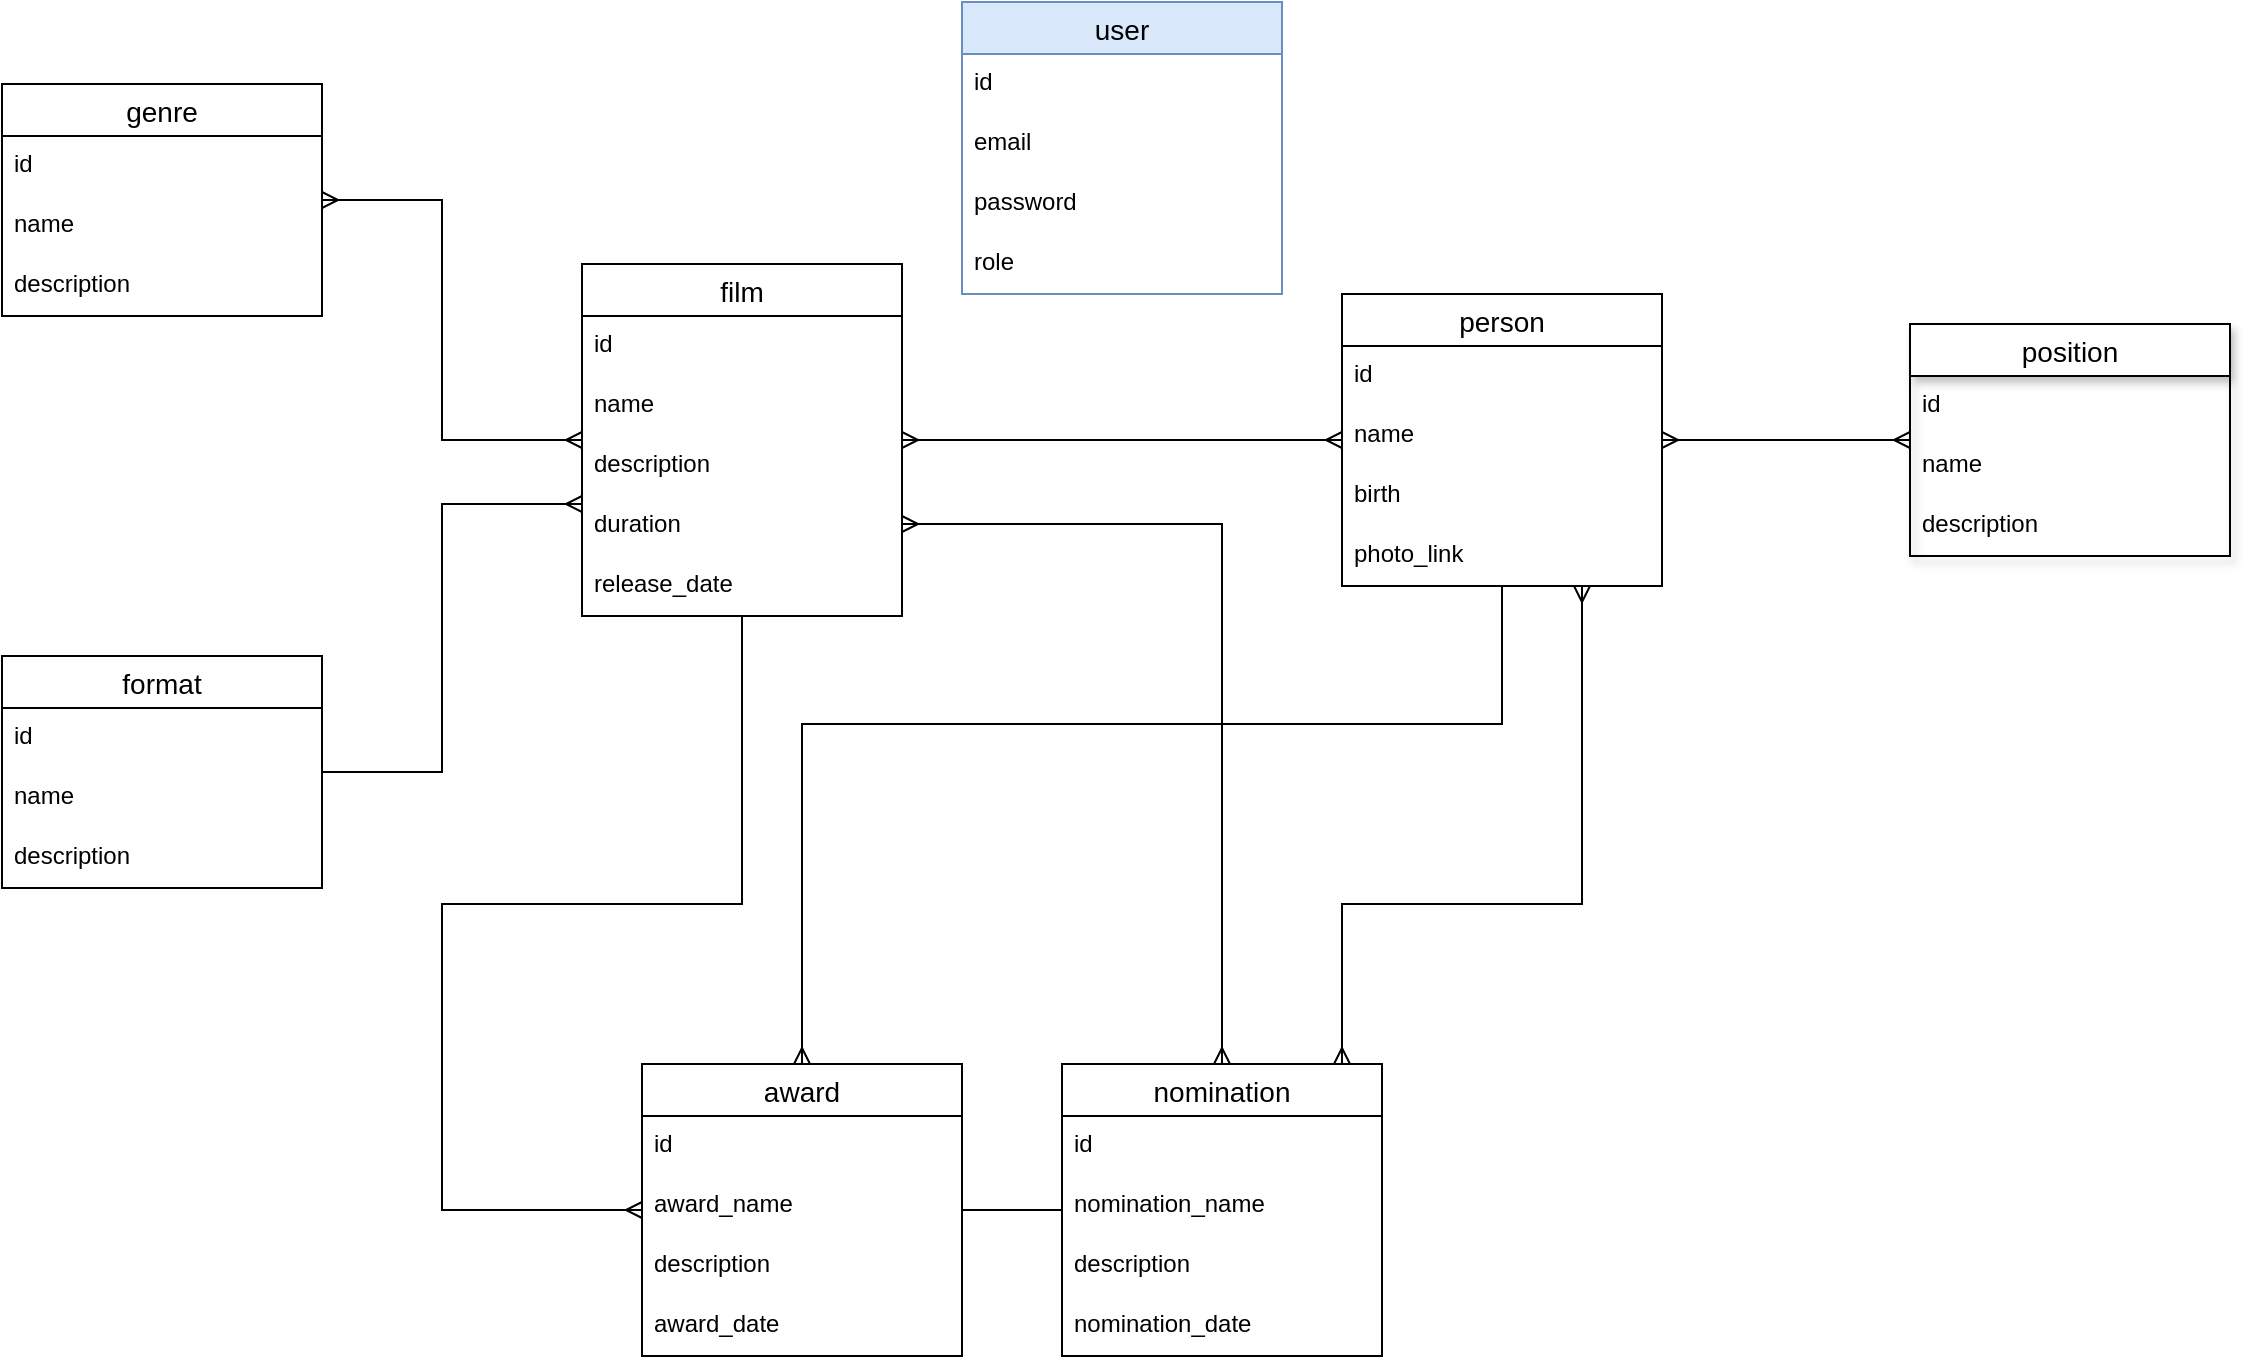 <mxfile version="22.1.21" type="github">
  <diagram id="WFGlLTUVDWMmcMtbEys1" name="Страница — 1">
    <mxGraphModel dx="2808" dy="901" grid="1" gridSize="10" guides="1" tooltips="1" connect="1" arrows="1" fold="1" page="1" pageScale="1" pageWidth="1169" pageHeight="827" math="0" shadow="0">
      <root>
        <mxCell id="0" />
        <mxCell id="1" parent="0" />
        <mxCell id="A57rLJl0fPEAsYlIMpL4-1" style="edgeStyle=orthogonalEdgeStyle;rounded=0;orthogonalLoop=1;jettySize=auto;html=1;endArrow=ERmany;endFill=0;startArrow=ERmany;startFill=0;" edge="1" parent="1" source="72AUuOIsSFaa7K1JT3fi-41" target="72AUuOIsSFaa7K1JT3fi-52">
          <mxGeometry relative="1" as="geometry" />
        </mxCell>
        <mxCell id="A57rLJl0fPEAsYlIMpL4-5" style="edgeStyle=orthogonalEdgeStyle;rounded=0;orthogonalLoop=1;jettySize=auto;html=1;endArrow=ERmany;endFill=0;" edge="1" parent="1" source="72AUuOIsSFaa7K1JT3fi-41" target="72AUuOIsSFaa7K1JT3fi-59">
          <mxGeometry relative="1" as="geometry">
            <Array as="points">
              <mxPoint x="-160" y="480" />
              <mxPoint x="-310" y="480" />
            </Array>
          </mxGeometry>
        </mxCell>
        <mxCell id="A57rLJl0fPEAsYlIMpL4-7" style="edgeStyle=orthogonalEdgeStyle;rounded=0;orthogonalLoop=1;jettySize=auto;html=1;startArrow=ERmany;startFill=0;endArrow=ERmany;endFill=0;" edge="1" parent="1" source="72AUuOIsSFaa7K1JT3fi-41" target="72AUuOIsSFaa7K1JT3fi-66">
          <mxGeometry relative="1" as="geometry">
            <Array as="points">
              <mxPoint x="80" y="290" />
            </Array>
          </mxGeometry>
        </mxCell>
        <mxCell id="72AUuOIsSFaa7K1JT3fi-41" value="film" style="swimlane;fontStyle=0;childLayout=stackLayout;horizontal=1;startSize=26;horizontalStack=0;resizeParent=1;resizeParentMax=0;resizeLast=0;collapsible=1;marginBottom=0;align=center;fontSize=14;" parent="1" vertex="1">
          <mxGeometry x="-240" y="160" width="160" height="176" as="geometry" />
        </mxCell>
        <mxCell id="72AUuOIsSFaa7K1JT3fi-42" value="id" style="text;strokeColor=none;fillColor=none;spacingLeft=4;spacingRight=4;overflow=hidden;rotatable=0;points=[[0,0.5],[1,0.5]];portConstraint=eastwest;fontSize=12;" parent="72AUuOIsSFaa7K1JT3fi-41" vertex="1">
          <mxGeometry y="26" width="160" height="30" as="geometry" />
        </mxCell>
        <mxCell id="72AUuOIsSFaa7K1JT3fi-43" value="name" style="text;strokeColor=none;fillColor=none;spacingLeft=4;spacingRight=4;overflow=hidden;rotatable=0;points=[[0,0.5],[1,0.5]];portConstraint=eastwest;fontSize=12;" parent="72AUuOIsSFaa7K1JT3fi-41" vertex="1">
          <mxGeometry y="56" width="160" height="30" as="geometry" />
        </mxCell>
        <mxCell id="72AUuOIsSFaa7K1JT3fi-45" value="description" style="text;strokeColor=none;fillColor=none;spacingLeft=4;spacingRight=4;overflow=hidden;rotatable=0;points=[[0,0.5],[1,0.5]];portConstraint=eastwest;fontSize=12;" parent="72AUuOIsSFaa7K1JT3fi-41" vertex="1">
          <mxGeometry y="86" width="160" height="30" as="geometry" />
        </mxCell>
        <mxCell id="72AUuOIsSFaa7K1JT3fi-46" value="duration" style="text;strokeColor=none;fillColor=none;spacingLeft=4;spacingRight=4;overflow=hidden;rotatable=0;points=[[0,0.5],[1,0.5]];portConstraint=eastwest;fontSize=12;" parent="72AUuOIsSFaa7K1JT3fi-41" vertex="1">
          <mxGeometry y="116" width="160" height="30" as="geometry" />
        </mxCell>
        <mxCell id="72AUuOIsSFaa7K1JT3fi-47" value="release_date" style="text;strokeColor=none;fillColor=none;spacingLeft=4;spacingRight=4;overflow=hidden;rotatable=0;points=[[0,0.5],[1,0.5]];portConstraint=eastwest;fontSize=12;" parent="72AUuOIsSFaa7K1JT3fi-41" vertex="1">
          <mxGeometry y="146" width="160" height="30" as="geometry" />
        </mxCell>
        <mxCell id="A57rLJl0fPEAsYlIMpL4-8" style="edgeStyle=orthogonalEdgeStyle;rounded=0;orthogonalLoop=1;jettySize=auto;html=1;endArrow=ERmany;endFill=0;startArrow=ERmany;startFill=0;" edge="1" parent="1" source="72AUuOIsSFaa7K1JT3fi-52" target="v2NLDsrCaSxPrW_DJmIN-7">
          <mxGeometry relative="1" as="geometry" />
        </mxCell>
        <mxCell id="A57rLJl0fPEAsYlIMpL4-9" style="edgeStyle=orthogonalEdgeStyle;rounded=0;orthogonalLoop=1;jettySize=auto;html=1;endArrow=ERmany;endFill=0;" edge="1" parent="1" source="72AUuOIsSFaa7K1JT3fi-52" target="72AUuOIsSFaa7K1JT3fi-59">
          <mxGeometry relative="1" as="geometry">
            <Array as="points">
              <mxPoint x="220" y="390" />
              <mxPoint x="-130" y="390" />
            </Array>
          </mxGeometry>
        </mxCell>
        <mxCell id="72AUuOIsSFaa7K1JT3fi-52" value="person" style="swimlane;fontStyle=0;childLayout=stackLayout;horizontal=1;startSize=26;horizontalStack=0;resizeParent=1;resizeParentMax=0;resizeLast=0;collapsible=1;marginBottom=0;align=center;fontSize=14;" parent="1" vertex="1">
          <mxGeometry x="140" y="175" width="160" height="146" as="geometry" />
        </mxCell>
        <mxCell id="72AUuOIsSFaa7K1JT3fi-53" value="id&#xa;" style="text;strokeColor=none;fillColor=none;spacingLeft=4;spacingRight=4;overflow=hidden;rotatable=0;points=[[0,0.5],[1,0.5]];portConstraint=eastwest;fontSize=12;" parent="72AUuOIsSFaa7K1JT3fi-52" vertex="1">
          <mxGeometry y="26" width="160" height="30" as="geometry" />
        </mxCell>
        <mxCell id="72AUuOIsSFaa7K1JT3fi-54" value="name" style="text;strokeColor=none;fillColor=none;spacingLeft=4;spacingRight=4;overflow=hidden;rotatable=0;points=[[0,0.5],[1,0.5]];portConstraint=eastwest;fontSize=12;" parent="72AUuOIsSFaa7K1JT3fi-52" vertex="1">
          <mxGeometry y="56" width="160" height="30" as="geometry" />
        </mxCell>
        <mxCell id="q8v2dyt_qqpIm4B7hLWp-4" value="birth" style="text;strokeColor=none;fillColor=none;spacingLeft=4;spacingRight=4;overflow=hidden;rotatable=0;points=[[0,0.5],[1,0.5]];portConstraint=eastwest;fontSize=12;" parent="72AUuOIsSFaa7K1JT3fi-52" vertex="1">
          <mxGeometry y="86" width="160" height="30" as="geometry" />
        </mxCell>
        <mxCell id="72AUuOIsSFaa7K1JT3fi-55" value="photo_link" style="text;strokeColor=none;fillColor=none;spacingLeft=4;spacingRight=4;overflow=hidden;rotatable=0;points=[[0,0.5],[1,0.5]];portConstraint=eastwest;fontSize=12;" parent="72AUuOIsSFaa7K1JT3fi-52" vertex="1">
          <mxGeometry y="116" width="160" height="30" as="geometry" />
        </mxCell>
        <mxCell id="A57rLJl0fPEAsYlIMpL4-6" style="edgeStyle=orthogonalEdgeStyle;rounded=0;orthogonalLoop=1;jettySize=auto;html=1;endArrow=none;endFill=0;" edge="1" parent="1" source="72AUuOIsSFaa7K1JT3fi-59" target="72AUuOIsSFaa7K1JT3fi-66">
          <mxGeometry relative="1" as="geometry" />
        </mxCell>
        <mxCell id="72AUuOIsSFaa7K1JT3fi-59" value="award" style="swimlane;fontStyle=0;childLayout=stackLayout;horizontal=1;startSize=26;horizontalStack=0;resizeParent=1;resizeParentMax=0;resizeLast=0;collapsible=1;marginBottom=0;align=center;fontSize=14;" parent="1" vertex="1">
          <mxGeometry x="-210" y="560" width="160" height="146" as="geometry" />
        </mxCell>
        <mxCell id="72AUuOIsSFaa7K1JT3fi-60" value="id" style="text;strokeColor=none;fillColor=none;spacingLeft=4;spacingRight=4;overflow=hidden;rotatable=0;points=[[0,0.5],[1,0.5]];portConstraint=eastwest;fontSize=12;" parent="72AUuOIsSFaa7K1JT3fi-59" vertex="1">
          <mxGeometry y="26" width="160" height="30" as="geometry" />
        </mxCell>
        <mxCell id="72AUuOIsSFaa7K1JT3fi-61" value="award_name" style="text;strokeColor=none;fillColor=none;spacingLeft=4;spacingRight=4;overflow=hidden;rotatable=0;points=[[0,0.5],[1,0.5]];portConstraint=eastwest;fontSize=12;" parent="72AUuOIsSFaa7K1JT3fi-59" vertex="1">
          <mxGeometry y="56" width="160" height="30" as="geometry" />
        </mxCell>
        <mxCell id="q8v2dyt_qqpIm4B7hLWp-7" value="description" style="text;strokeColor=none;fillColor=none;spacingLeft=4;spacingRight=4;overflow=hidden;rotatable=0;points=[[0,0.5],[1,0.5]];portConstraint=eastwest;fontSize=12;" parent="72AUuOIsSFaa7K1JT3fi-59" vertex="1">
          <mxGeometry y="86" width="160" height="30" as="geometry" />
        </mxCell>
        <mxCell id="72AUuOIsSFaa7K1JT3fi-64" value="award_date" style="text;strokeColor=none;fillColor=none;spacingLeft=4;spacingRight=4;overflow=hidden;rotatable=0;points=[[0,0.5],[1,0.5]];portConstraint=eastwest;fontSize=12;" parent="72AUuOIsSFaa7K1JT3fi-59" vertex="1">
          <mxGeometry y="116" width="160" height="30" as="geometry" />
        </mxCell>
        <mxCell id="A57rLJl0fPEAsYlIMpL4-10" style="edgeStyle=orthogonalEdgeStyle;rounded=0;orthogonalLoop=1;jettySize=auto;html=1;endArrow=ERmany;endFill=0;startArrow=ERmany;startFill=0;" edge="1" parent="1" source="72AUuOIsSFaa7K1JT3fi-66" target="72AUuOIsSFaa7K1JT3fi-52">
          <mxGeometry relative="1" as="geometry">
            <Array as="points">
              <mxPoint x="140" y="480" />
              <mxPoint x="260" y="480" />
            </Array>
          </mxGeometry>
        </mxCell>
        <mxCell id="72AUuOIsSFaa7K1JT3fi-66" value="nomination" style="swimlane;fontStyle=0;childLayout=stackLayout;horizontal=1;startSize=26;horizontalStack=0;resizeParent=1;resizeParentMax=0;resizeLast=0;collapsible=1;marginBottom=0;align=center;fontSize=14;" parent="1" vertex="1">
          <mxGeometry y="560" width="160" height="146" as="geometry" />
        </mxCell>
        <mxCell id="72AUuOIsSFaa7K1JT3fi-67" value="id" style="text;strokeColor=none;fillColor=none;spacingLeft=4;spacingRight=4;overflow=hidden;rotatable=0;points=[[0,0.5],[1,0.5]];portConstraint=eastwest;fontSize=12;" parent="72AUuOIsSFaa7K1JT3fi-66" vertex="1">
          <mxGeometry y="26" width="160" height="30" as="geometry" />
        </mxCell>
        <mxCell id="72AUuOIsSFaa7K1JT3fi-68" value="nomination_name" style="text;strokeColor=none;fillColor=none;spacingLeft=4;spacingRight=4;overflow=hidden;rotatable=0;points=[[0,0.5],[1,0.5]];portConstraint=eastwest;fontSize=12;" parent="72AUuOIsSFaa7K1JT3fi-66" vertex="1">
          <mxGeometry y="56" width="160" height="30" as="geometry" />
        </mxCell>
        <mxCell id="q8v2dyt_qqpIm4B7hLWp-6" value="description" style="text;strokeColor=none;fillColor=none;spacingLeft=4;spacingRight=4;overflow=hidden;rotatable=0;points=[[0,0.5],[1,0.5]];portConstraint=eastwest;fontSize=12;" parent="72AUuOIsSFaa7K1JT3fi-66" vertex="1">
          <mxGeometry y="86" width="160" height="30" as="geometry" />
        </mxCell>
        <mxCell id="72AUuOIsSFaa7K1JT3fi-71" value="nomination_date" style="text;strokeColor=none;fillColor=none;spacingLeft=4;spacingRight=4;overflow=hidden;rotatable=0;points=[[0,0.5],[1,0.5]];portConstraint=eastwest;fontSize=12;" parent="72AUuOIsSFaa7K1JT3fi-66" vertex="1">
          <mxGeometry y="116" width="160" height="30" as="geometry" />
        </mxCell>
        <mxCell id="72AUuOIsSFaa7K1JT3fi-77" value="user" style="swimlane;fontStyle=0;childLayout=stackLayout;horizontal=1;startSize=26;horizontalStack=0;resizeParent=1;resizeParentMax=0;resizeLast=0;collapsible=1;marginBottom=0;align=center;fontSize=14;fillColor=#dae8fc;strokeColor=#6c8ebf;" parent="1" vertex="1">
          <mxGeometry x="-50" y="29" width="160" height="146" as="geometry" />
        </mxCell>
        <mxCell id="72AUuOIsSFaa7K1JT3fi-78" value="id" style="text;strokeColor=none;fillColor=none;spacingLeft=4;spacingRight=4;overflow=hidden;rotatable=0;points=[[0,0.5],[1,0.5]];portConstraint=eastwest;fontSize=12;whiteSpace=wrap;html=1;" parent="72AUuOIsSFaa7K1JT3fi-77" vertex="1">
          <mxGeometry y="26" width="160" height="30" as="geometry" />
        </mxCell>
        <mxCell id="72AUuOIsSFaa7K1JT3fi-79" value="email" style="text;strokeColor=none;fillColor=none;spacingLeft=4;spacingRight=4;overflow=hidden;rotatable=0;points=[[0,0.5],[1,0.5]];portConstraint=eastwest;fontSize=12;whiteSpace=wrap;html=1;" parent="72AUuOIsSFaa7K1JT3fi-77" vertex="1">
          <mxGeometry y="56" width="160" height="30" as="geometry" />
        </mxCell>
        <mxCell id="q8v2dyt_qqpIm4B7hLWp-3" value="password" style="text;strokeColor=none;fillColor=none;spacingLeft=4;spacingRight=4;overflow=hidden;rotatable=0;points=[[0,0.5],[1,0.5]];portConstraint=eastwest;fontSize=12;whiteSpace=wrap;html=1;" parent="72AUuOIsSFaa7K1JT3fi-77" vertex="1">
          <mxGeometry y="86" width="160" height="30" as="geometry" />
        </mxCell>
        <mxCell id="72AUuOIsSFaa7K1JT3fi-80" value="role" style="text;strokeColor=none;fillColor=none;spacingLeft=4;spacingRight=4;overflow=hidden;rotatable=0;points=[[0,0.5],[1,0.5]];portConstraint=eastwest;fontSize=12;whiteSpace=wrap;html=1;" parent="72AUuOIsSFaa7K1JT3fi-77" vertex="1">
          <mxGeometry y="116" width="160" height="30" as="geometry" />
        </mxCell>
        <mxCell id="A57rLJl0fPEAsYlIMpL4-3" style="edgeStyle=orthogonalEdgeStyle;rounded=0;orthogonalLoop=1;jettySize=auto;html=1;startArrow=ERmany;startFill=0;endArrow=ERmany;endFill=0;" edge="1" parent="1" source="v2NLDsrCaSxPrW_DJmIN-1" target="72AUuOIsSFaa7K1JT3fi-41">
          <mxGeometry relative="1" as="geometry">
            <Array as="points">
              <mxPoint x="-310" y="128" />
              <mxPoint x="-310" y="248" />
            </Array>
          </mxGeometry>
        </mxCell>
        <mxCell id="v2NLDsrCaSxPrW_DJmIN-1" value="genre" style="swimlane;fontStyle=0;childLayout=stackLayout;horizontal=1;startSize=26;horizontalStack=0;resizeParent=1;resizeParentMax=0;resizeLast=0;collapsible=1;marginBottom=0;align=center;fontSize=14;" parent="1" vertex="1">
          <mxGeometry x="-530" y="70" width="160" height="116" as="geometry" />
        </mxCell>
        <mxCell id="v2NLDsrCaSxPrW_DJmIN-2" value="id" style="text;strokeColor=none;fillColor=none;spacingLeft=4;spacingRight=4;overflow=hidden;rotatable=0;points=[[0,0.5],[1,0.5]];portConstraint=eastwest;fontSize=12;whiteSpace=wrap;html=1;" parent="v2NLDsrCaSxPrW_DJmIN-1" vertex="1">
          <mxGeometry y="26" width="160" height="30" as="geometry" />
        </mxCell>
        <mxCell id="v2NLDsrCaSxPrW_DJmIN-3" value="name" style="text;strokeColor=none;fillColor=none;spacingLeft=4;spacingRight=4;overflow=hidden;rotatable=0;points=[[0,0.5],[1,0.5]];portConstraint=eastwest;fontSize=12;whiteSpace=wrap;html=1;" parent="v2NLDsrCaSxPrW_DJmIN-1" vertex="1">
          <mxGeometry y="56" width="160" height="30" as="geometry" />
        </mxCell>
        <mxCell id="v2NLDsrCaSxPrW_DJmIN-4" value="description" style="text;strokeColor=none;fillColor=none;spacingLeft=4;spacingRight=4;overflow=hidden;rotatable=0;points=[[0,0.5],[1,0.5]];portConstraint=eastwest;fontSize=12;whiteSpace=wrap;html=1;" parent="v2NLDsrCaSxPrW_DJmIN-1" vertex="1">
          <mxGeometry y="86" width="160" height="30" as="geometry" />
        </mxCell>
        <mxCell id="v2NLDsrCaSxPrW_DJmIN-7" value="position" style="swimlane;fontStyle=0;childLayout=stackLayout;horizontal=1;startSize=26;horizontalStack=0;resizeParent=1;resizeParentMax=0;resizeLast=0;collapsible=1;marginBottom=0;align=center;fontSize=14;shadow=1;" parent="1" vertex="1">
          <mxGeometry x="424" y="190" width="160" height="116" as="geometry" />
        </mxCell>
        <mxCell id="v2NLDsrCaSxPrW_DJmIN-8" value="id" style="text;strokeColor=none;fillColor=none;spacingLeft=4;spacingRight=4;overflow=hidden;rotatable=0;points=[[0,0.5],[1,0.5]];portConstraint=eastwest;fontSize=12;whiteSpace=wrap;html=1;" parent="v2NLDsrCaSxPrW_DJmIN-7" vertex="1">
          <mxGeometry y="26" width="160" height="30" as="geometry" />
        </mxCell>
        <mxCell id="v2NLDsrCaSxPrW_DJmIN-9" value="name" style="text;strokeColor=none;fillColor=none;spacingLeft=4;spacingRight=4;overflow=hidden;rotatable=0;points=[[0,0.5],[1,0.5]];portConstraint=eastwest;fontSize=12;whiteSpace=wrap;html=1;" parent="v2NLDsrCaSxPrW_DJmIN-7" vertex="1">
          <mxGeometry y="56" width="160" height="30" as="geometry" />
        </mxCell>
        <mxCell id="v2NLDsrCaSxPrW_DJmIN-10" value="description" style="text;strokeColor=none;fillColor=none;spacingLeft=4;spacingRight=4;overflow=hidden;rotatable=0;points=[[0,0.5],[1,0.5]];portConstraint=eastwest;fontSize=12;whiteSpace=wrap;html=1;" parent="v2NLDsrCaSxPrW_DJmIN-7" vertex="1">
          <mxGeometry y="86" width="160" height="30" as="geometry" />
        </mxCell>
        <mxCell id="A57rLJl0fPEAsYlIMpL4-4" style="edgeStyle=orthogonalEdgeStyle;rounded=0;orthogonalLoop=1;jettySize=auto;html=1;endArrow=ERmany;endFill=0;" edge="1" parent="1" source="v2NLDsrCaSxPrW_DJmIN-13" target="72AUuOIsSFaa7K1JT3fi-41">
          <mxGeometry relative="1" as="geometry">
            <Array as="points">
              <mxPoint x="-310" y="414" />
              <mxPoint x="-310" y="280" />
            </Array>
          </mxGeometry>
        </mxCell>
        <mxCell id="v2NLDsrCaSxPrW_DJmIN-13" value="format" style="swimlane;fontStyle=0;childLayout=stackLayout;horizontal=1;startSize=26;horizontalStack=0;resizeParent=1;resizeParentMax=0;resizeLast=0;collapsible=1;marginBottom=0;align=center;fontSize=14;" parent="1" vertex="1">
          <mxGeometry x="-530" y="356" width="160" height="116" as="geometry" />
        </mxCell>
        <mxCell id="v2NLDsrCaSxPrW_DJmIN-14" value="id" style="text;strokeColor=none;fillColor=none;spacingLeft=4;spacingRight=4;overflow=hidden;rotatable=0;points=[[0,0.5],[1,0.5]];portConstraint=eastwest;fontSize=12;whiteSpace=wrap;html=1;" parent="v2NLDsrCaSxPrW_DJmIN-13" vertex="1">
          <mxGeometry y="26" width="160" height="30" as="geometry" />
        </mxCell>
        <mxCell id="v2NLDsrCaSxPrW_DJmIN-15" value="name" style="text;strokeColor=none;fillColor=none;spacingLeft=4;spacingRight=4;overflow=hidden;rotatable=0;points=[[0,0.5],[1,0.5]];portConstraint=eastwest;fontSize=12;whiteSpace=wrap;html=1;" parent="v2NLDsrCaSxPrW_DJmIN-13" vertex="1">
          <mxGeometry y="56" width="160" height="30" as="geometry" />
        </mxCell>
        <mxCell id="v2NLDsrCaSxPrW_DJmIN-16" value="description" style="text;strokeColor=none;fillColor=none;spacingLeft=4;spacingRight=4;overflow=hidden;rotatable=0;points=[[0,0.5],[1,0.5]];portConstraint=eastwest;fontSize=12;whiteSpace=wrap;html=1;" parent="v2NLDsrCaSxPrW_DJmIN-13" vertex="1">
          <mxGeometry y="86" width="160" height="30" as="geometry" />
        </mxCell>
      </root>
    </mxGraphModel>
  </diagram>
</mxfile>
